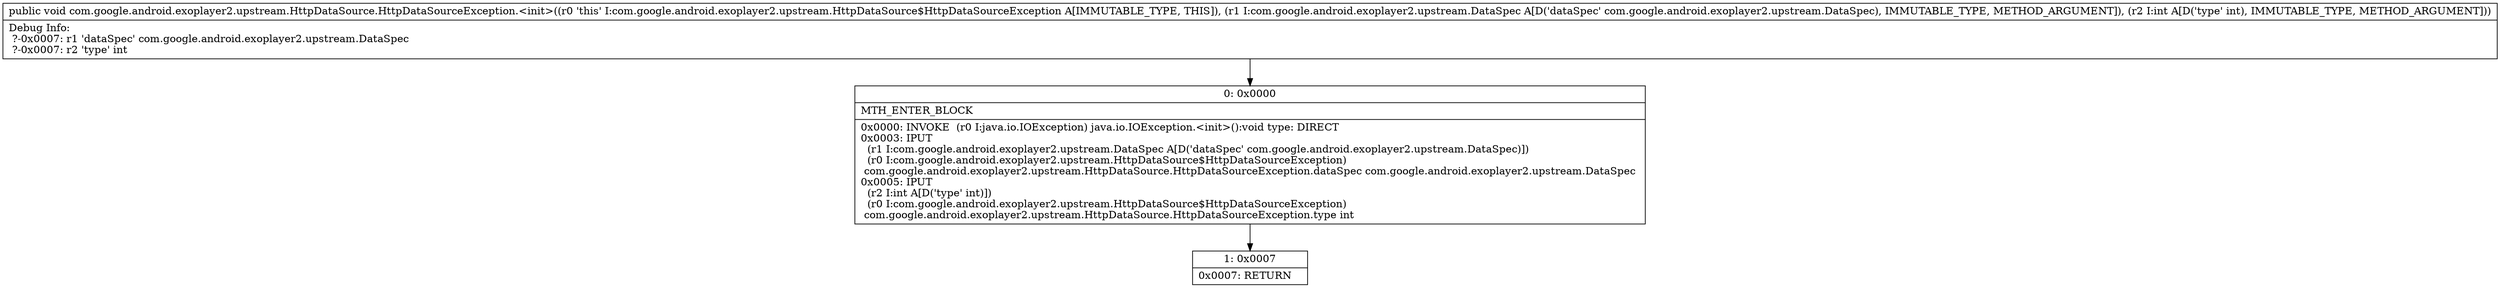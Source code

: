 digraph "CFG forcom.google.android.exoplayer2.upstream.HttpDataSource.HttpDataSourceException.\<init\>(Lcom\/google\/android\/exoplayer2\/upstream\/DataSpec;I)V" {
Node_0 [shape=record,label="{0\:\ 0x0000|MTH_ENTER_BLOCK\l|0x0000: INVOKE  (r0 I:java.io.IOException) java.io.IOException.\<init\>():void type: DIRECT \l0x0003: IPUT  \l  (r1 I:com.google.android.exoplayer2.upstream.DataSpec A[D('dataSpec' com.google.android.exoplayer2.upstream.DataSpec)])\l  (r0 I:com.google.android.exoplayer2.upstream.HttpDataSource$HttpDataSourceException)\l com.google.android.exoplayer2.upstream.HttpDataSource.HttpDataSourceException.dataSpec com.google.android.exoplayer2.upstream.DataSpec \l0x0005: IPUT  \l  (r2 I:int A[D('type' int)])\l  (r0 I:com.google.android.exoplayer2.upstream.HttpDataSource$HttpDataSourceException)\l com.google.android.exoplayer2.upstream.HttpDataSource.HttpDataSourceException.type int \l}"];
Node_1 [shape=record,label="{1\:\ 0x0007|0x0007: RETURN   \l}"];
MethodNode[shape=record,label="{public void com.google.android.exoplayer2.upstream.HttpDataSource.HttpDataSourceException.\<init\>((r0 'this' I:com.google.android.exoplayer2.upstream.HttpDataSource$HttpDataSourceException A[IMMUTABLE_TYPE, THIS]), (r1 I:com.google.android.exoplayer2.upstream.DataSpec A[D('dataSpec' com.google.android.exoplayer2.upstream.DataSpec), IMMUTABLE_TYPE, METHOD_ARGUMENT]), (r2 I:int A[D('type' int), IMMUTABLE_TYPE, METHOD_ARGUMENT]))  | Debug Info:\l  ?\-0x0007: r1 'dataSpec' com.google.android.exoplayer2.upstream.DataSpec\l  ?\-0x0007: r2 'type' int\l}"];
MethodNode -> Node_0;
Node_0 -> Node_1;
}

